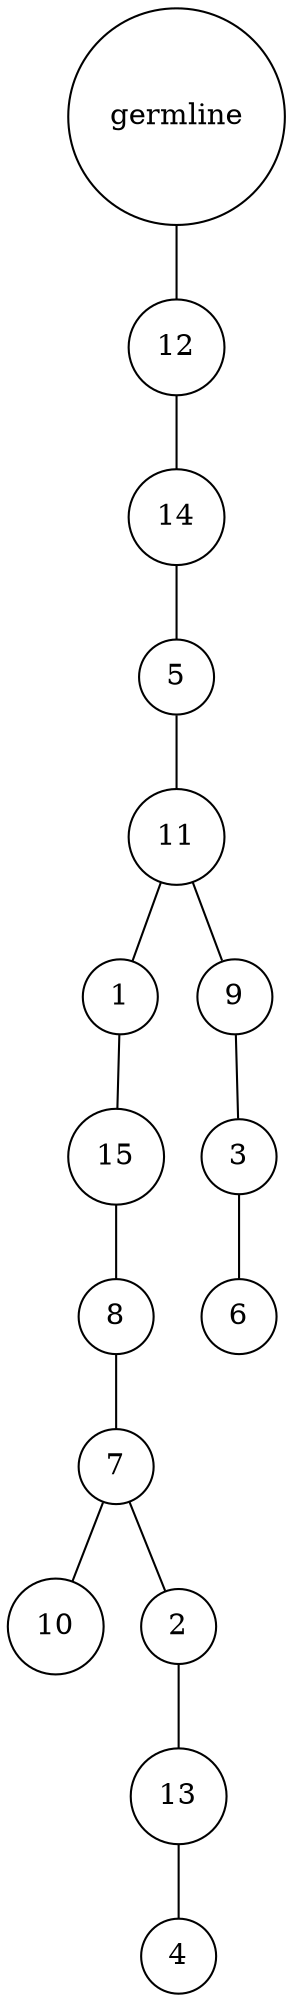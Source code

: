 graph {
	rankdir=UD;
	splines=line;
	node [shape=circle]
	"0x7fa5529f9eb0" [label="germline"];
	"0x7fa5529f9ee0" [label="12"];
	"0x7fa5529f9eb0" -- "0x7fa5529f9ee0" ;
	"0x7fa5529f9f10" [label="14"];
	"0x7fa5529f9ee0" -- "0x7fa5529f9f10" ;
	"0x7fa5529f9f40" [label="5"];
	"0x7fa5529f9f10" -- "0x7fa5529f9f40" ;
	"0x7fa5529f9f70" [label="11"];
	"0x7fa5529f9f40" -- "0x7fa5529f9f70" ;
	"0x7fa5529f9fa0" [label="1"];
	"0x7fa5529f9f70" -- "0x7fa5529f9fa0" ;
	"0x7fa5529f9fd0" [label="15"];
	"0x7fa5529f9fa0" -- "0x7fa5529f9fd0" ;
	"0x7fa57d596040" [label="8"];
	"0x7fa5529f9fd0" -- "0x7fa57d596040" ;
	"0x7fa57d596070" [label="7"];
	"0x7fa57d596040" -- "0x7fa57d596070" ;
	"0x7fa57d5960a0" [label="10"];
	"0x7fa57d596070" -- "0x7fa57d5960a0" ;
	"0x7fa57d5960d0" [label="2"];
	"0x7fa57d596070" -- "0x7fa57d5960d0" ;
	"0x7fa57d596100" [label="13"];
	"0x7fa57d5960d0" -- "0x7fa57d596100" ;
	"0x7fa57d596130" [label="4"];
	"0x7fa57d596100" -- "0x7fa57d596130" ;
	"0x7fa57d596160" [label="9"];
	"0x7fa5529f9f70" -- "0x7fa57d596160" ;
	"0x7fa57d596190" [label="3"];
	"0x7fa57d596160" -- "0x7fa57d596190" ;
	"0x7fa57d5961c0" [label="6"];
	"0x7fa57d596190" -- "0x7fa57d5961c0" ;
}
